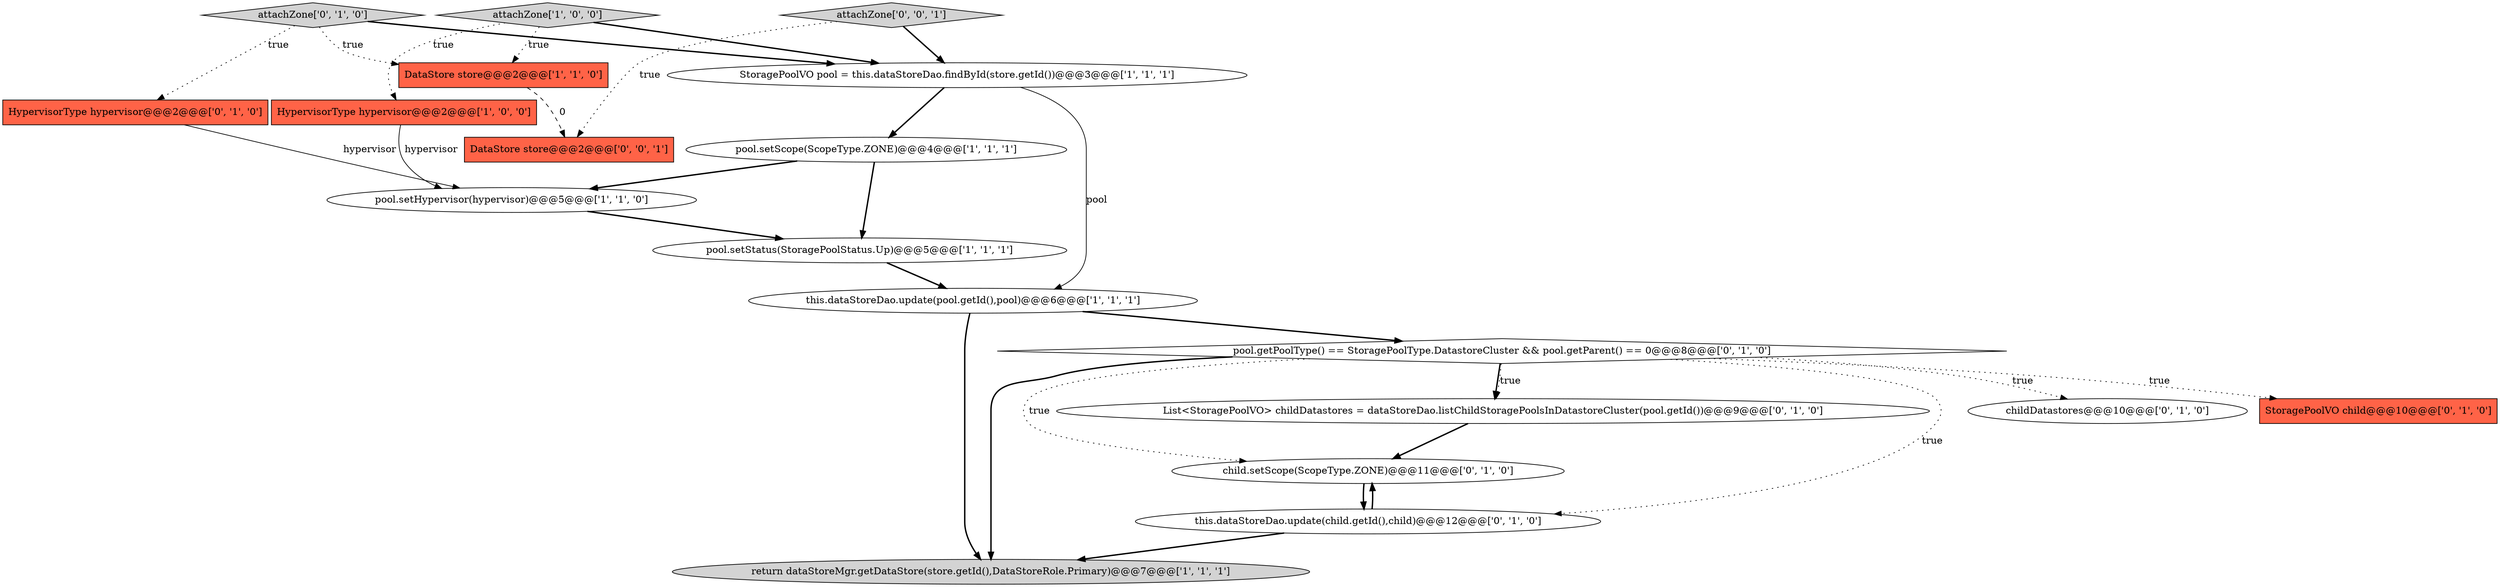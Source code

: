 digraph {
14 [style = filled, label = "StoragePoolVO child@@@10@@@['0', '1', '0']", fillcolor = tomato, shape = box image = "AAA1AAABBB2BBB"];
16 [style = filled, label = "child.setScope(ScopeType.ZONE)@@@11@@@['0', '1', '0']", fillcolor = white, shape = ellipse image = "AAA1AAABBB2BBB"];
6 [style = filled, label = "return dataStoreMgr.getDataStore(store.getId(),DataStoreRole.Primary)@@@7@@@['1', '1', '1']", fillcolor = lightgray, shape = ellipse image = "AAA0AAABBB1BBB"];
5 [style = filled, label = "pool.setHypervisor(hypervisor)@@@5@@@['1', '1', '0']", fillcolor = white, shape = ellipse image = "AAA0AAABBB1BBB"];
12 [style = filled, label = "List<StoragePoolVO> childDatastores = dataStoreDao.listChildStoragePoolsInDatastoreCluster(pool.getId())@@@9@@@['0', '1', '0']", fillcolor = white, shape = ellipse image = "AAA1AAABBB2BBB"];
15 [style = filled, label = "attachZone['0', '1', '0']", fillcolor = lightgray, shape = diamond image = "AAA0AAABBB2BBB"];
17 [style = filled, label = "attachZone['0', '0', '1']", fillcolor = lightgray, shape = diamond image = "AAA0AAABBB3BBB"];
9 [style = filled, label = "HypervisorType hypervisor@@@2@@@['0', '1', '0']", fillcolor = tomato, shape = box image = "AAA0AAABBB2BBB"];
18 [style = filled, label = "DataStore store@@@2@@@['0', '0', '1']", fillcolor = tomato, shape = box image = "AAA0AAABBB3BBB"];
8 [style = filled, label = "pool.setStatus(StoragePoolStatus.Up)@@@5@@@['1', '1', '1']", fillcolor = white, shape = ellipse image = "AAA0AAABBB1BBB"];
3 [style = filled, label = "StoragePoolVO pool = this.dataStoreDao.findById(store.getId())@@@3@@@['1', '1', '1']", fillcolor = white, shape = ellipse image = "AAA0AAABBB1BBB"];
7 [style = filled, label = "this.dataStoreDao.update(pool.getId(),pool)@@@6@@@['1', '1', '1']", fillcolor = white, shape = ellipse image = "AAA0AAABBB1BBB"];
13 [style = filled, label = "pool.getPoolType() == StoragePoolType.DatastoreCluster && pool.getParent() == 0@@@8@@@['0', '1', '0']", fillcolor = white, shape = diamond image = "AAA1AAABBB2BBB"];
10 [style = filled, label = "this.dataStoreDao.update(child.getId(),child)@@@12@@@['0', '1', '0']", fillcolor = white, shape = ellipse image = "AAA1AAABBB2BBB"];
11 [style = filled, label = "childDatastores@@@10@@@['0', '1', '0']", fillcolor = white, shape = ellipse image = "AAA0AAABBB2BBB"];
0 [style = filled, label = "HypervisorType hypervisor@@@2@@@['1', '0', '0']", fillcolor = tomato, shape = box image = "AAA0AAABBB1BBB"];
1 [style = filled, label = "attachZone['1', '0', '0']", fillcolor = lightgray, shape = diamond image = "AAA0AAABBB1BBB"];
2 [style = filled, label = "DataStore store@@@2@@@['1', '1', '0']", fillcolor = tomato, shape = box image = "AAA0AAABBB1BBB"];
4 [style = filled, label = "pool.setScope(ScopeType.ZONE)@@@4@@@['1', '1', '1']", fillcolor = white, shape = ellipse image = "AAA0AAABBB1BBB"];
10->16 [style = bold, label=""];
17->18 [style = dotted, label="true"];
5->8 [style = bold, label=""];
10->6 [style = bold, label=""];
1->0 [style = dotted, label="true"];
4->5 [style = bold, label=""];
13->6 [style = bold, label=""];
7->6 [style = bold, label=""];
13->11 [style = dotted, label="true"];
13->16 [style = dotted, label="true"];
13->10 [style = dotted, label="true"];
2->18 [style = dashed, label="0"];
4->8 [style = bold, label=""];
17->3 [style = bold, label=""];
0->5 [style = solid, label="hypervisor"];
16->10 [style = bold, label=""];
12->16 [style = bold, label=""];
7->13 [style = bold, label=""];
13->12 [style = bold, label=""];
1->3 [style = bold, label=""];
15->2 [style = dotted, label="true"];
15->3 [style = bold, label=""];
1->2 [style = dotted, label="true"];
8->7 [style = bold, label=""];
15->9 [style = dotted, label="true"];
3->7 [style = solid, label="pool"];
9->5 [style = solid, label="hypervisor"];
13->12 [style = dotted, label="true"];
13->14 [style = dotted, label="true"];
3->4 [style = bold, label=""];
}
